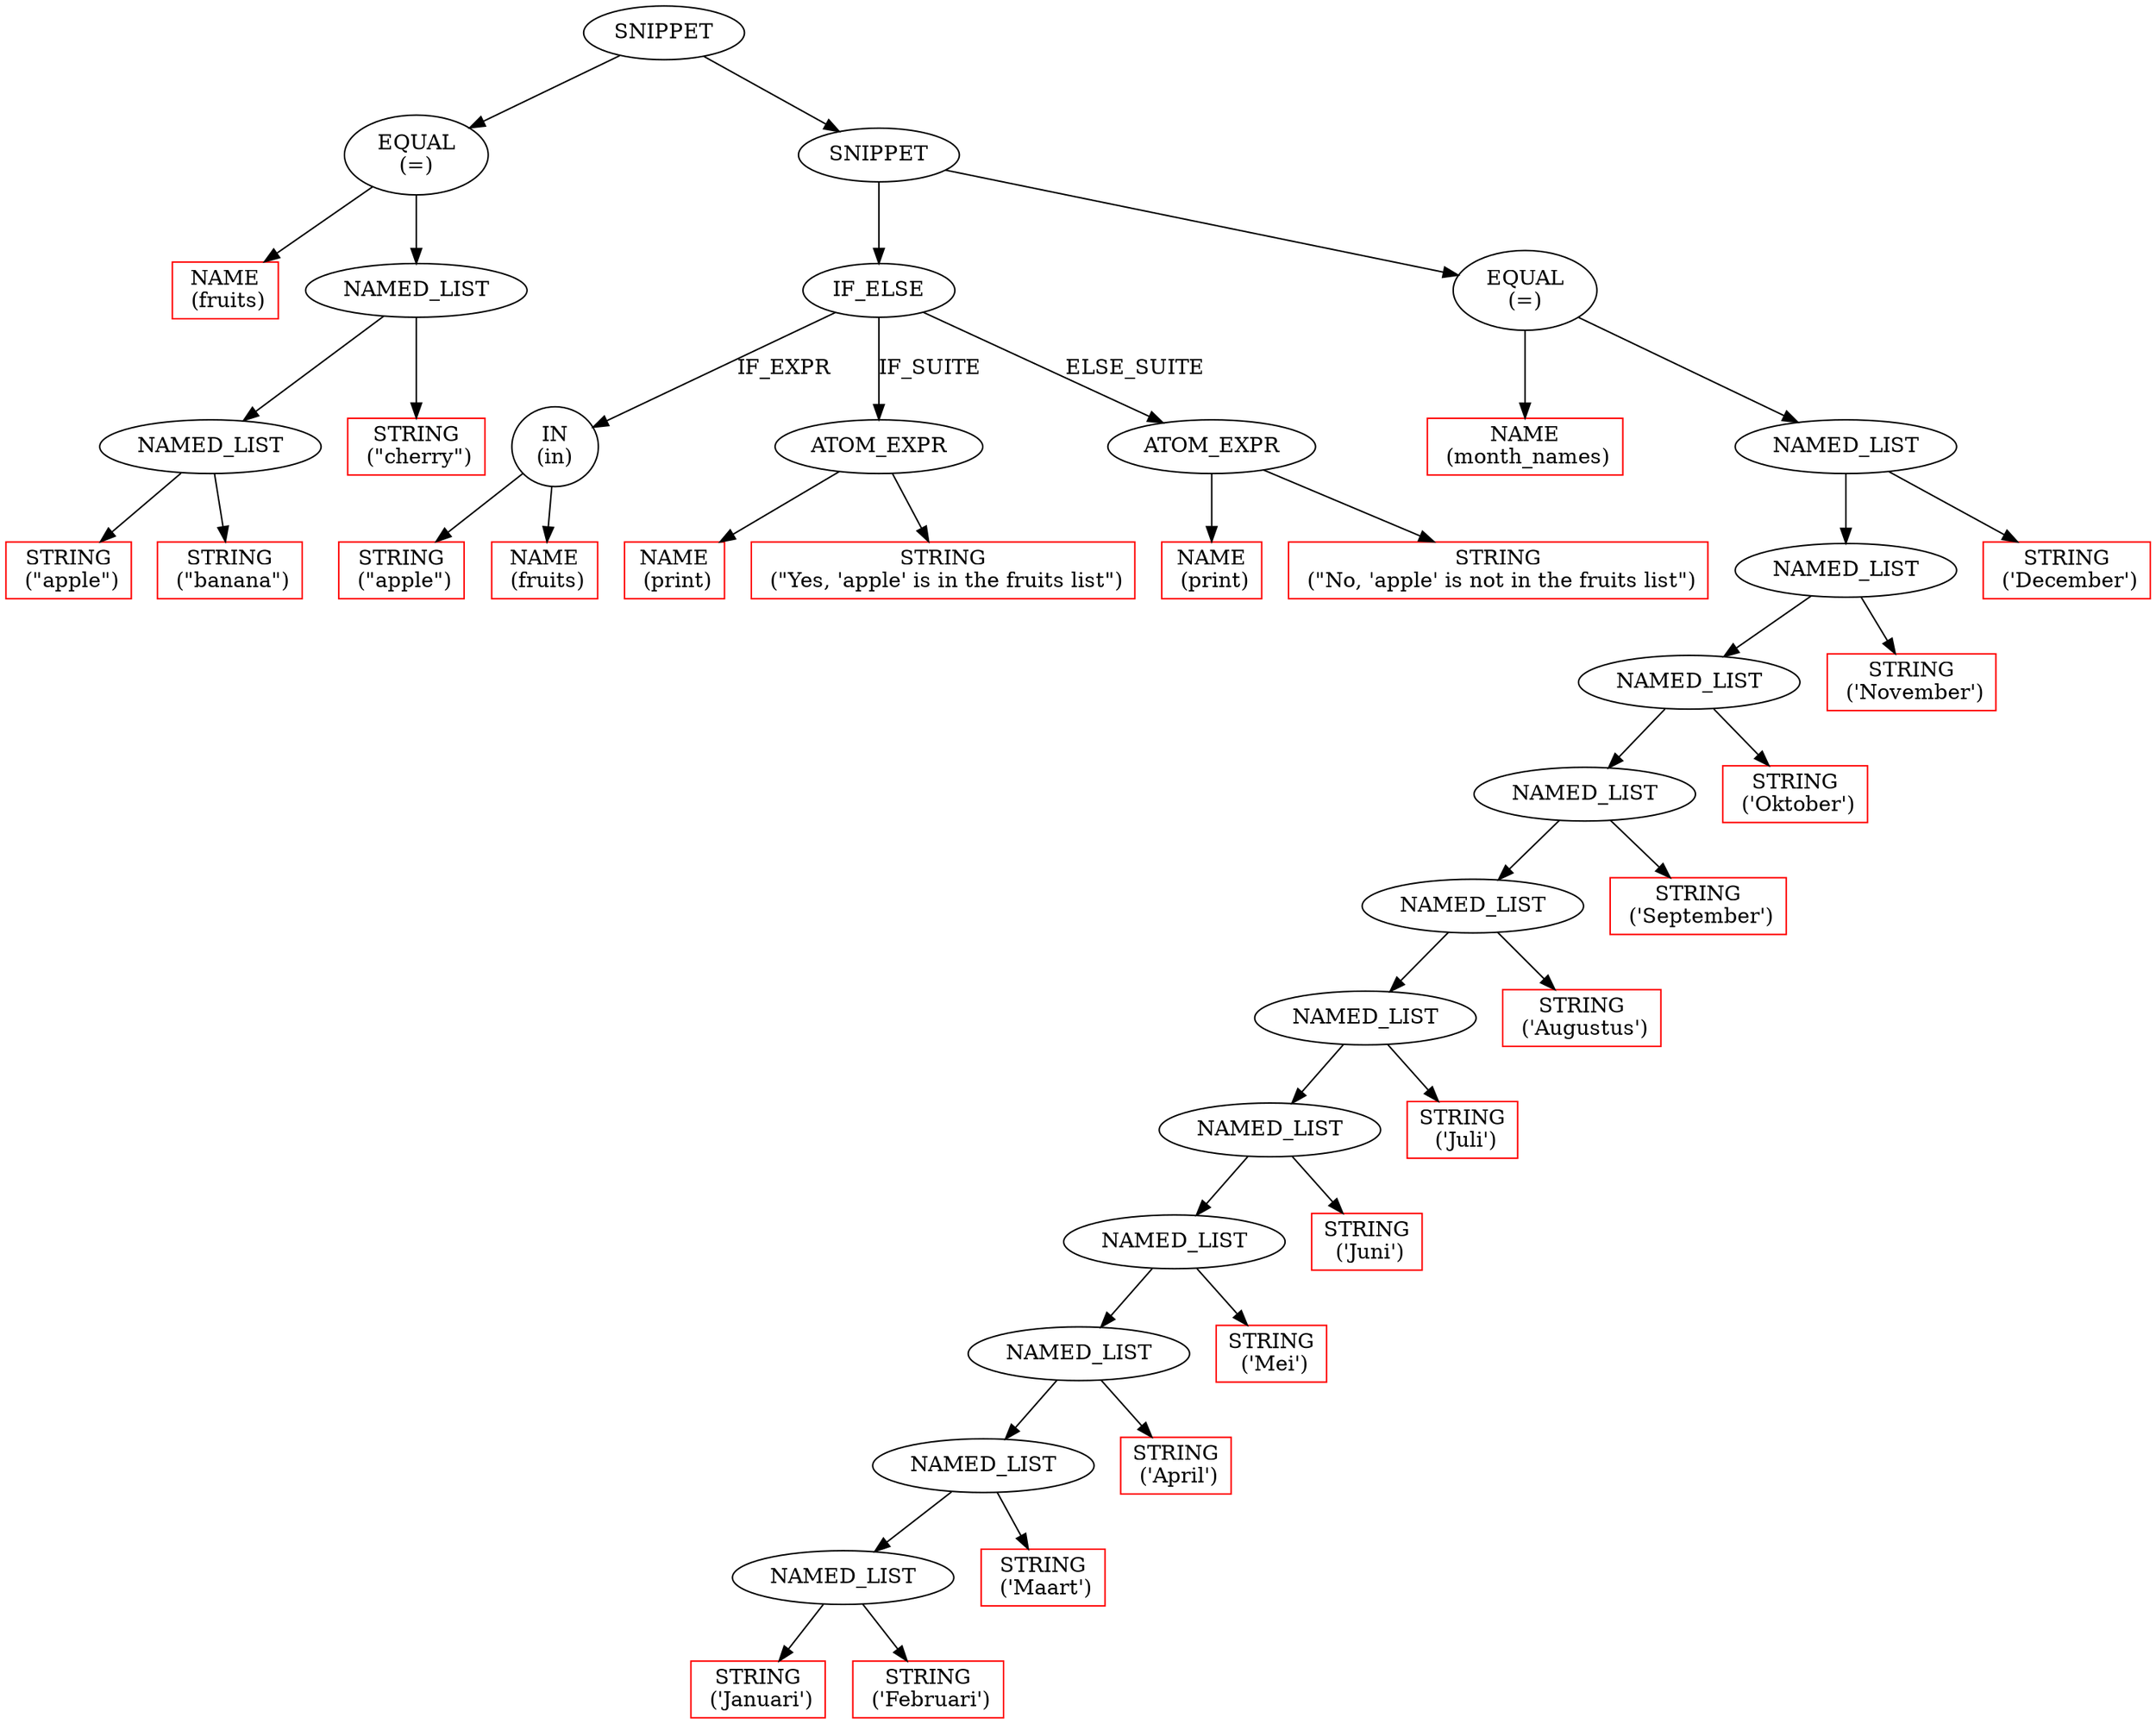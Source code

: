 


digraph ASTVisual {
 ordering = out ;
10 [ label="NAME
 (fruits)", color = "red", shape="box"]
20 [ label="STRING
 (\"apple\")", color = "red", shape="box"]
30 [ label="STRING
 (\"banana\")", color = "red", shape="box"]
40 [ label="NAMED_LIST"]
50 [ label="STRING
 (\"cherry\")", color = "red", shape="box"]
60 [ label="NAMED_LIST"]
70 [ label="EQUAL
(=)"]
80 [ label="STRING
 (\"apple\")", color = "red", shape="box"]
90 [ label="IN
(in)"]
100 [ label="NAME
 (fruits)", color = "red", shape="box"]
110 [ label="NAME
 (print)", color = "red", shape="box"]
120 [ label="STRING
 (\"Yes, 'apple' is in the fruits list\")", color = "red", shape="box"]
130 [ label="ATOM_EXPR"]
140 [ label="NAME
 (print)", color = "red", shape="box"]
150 [ label="STRING
 (\"No, 'apple' is not in the fruits list\")", color = "red", shape="box"]
160 [ label="ATOM_EXPR"]
170 [ label="IF_ELSE"]
180 [ label="NAME
 (month_names)", color = "red", shape="box"]
190 [ label="STRING
 ('Januari')", color = "red", shape="box"]
200 [ label="STRING
 ('Februari')", color = "red", shape="box"]
210 [ label="NAMED_LIST"]
220 [ label="STRING
 ('Maart')", color = "red", shape="box"]
230 [ label="NAMED_LIST"]
240 [ label="STRING
 ('April')", color = "red", shape="box"]
250 [ label="NAMED_LIST"]
260 [ label="STRING
 ('Mei')", color = "red", shape="box"]
270 [ label="NAMED_LIST"]
280 [ label="STRING
 ('Juni')", color = "red", shape="box"]
290 [ label="NAMED_LIST"]
300 [ label="STRING
 ('Juli')", color = "red", shape="box"]
310 [ label="NAMED_LIST"]
320 [ label="STRING
 ('Augustus')", color = "red", shape="box"]
330 [ label="NAMED_LIST"]
340 [ label="STRING
 ('September')", color = "red", shape="box"]
350 [ label="NAMED_LIST"]
360 [ label="STRING
 ('Oktober')", color = "red", shape="box"]
370 [ label="NAMED_LIST"]
380 [ label="STRING
 ('November')", color = "red", shape="box"]
390 [ label="NAMED_LIST"]
400 [ label="STRING
 ('December')", color = "red", shape="box"]
410 [ label="NAMED_LIST"]
420 [ label="EQUAL
(=)"]
430 [ label="SNIPPET"]
440 [ label="SNIPPET"]
40 -> 20[ label=""]
40 -> 30[ label=""]
60 -> 40[ label=""]
60 -> 50[ label=""]
70 -> 10[ label=""]
70 -> 60[ label=""]
90 -> 80[ label=""]
90 -> 100[ label=""]
130 -> 110[ label=""]
130 -> 120[ label=""]
160 -> 140[ label=""]
160 -> 150[ label=""]
170 -> 90[ label="IF_EXPR"]
170 -> 130[ label="IF_SUITE"]
170 -> 160[ label="ELSE_SUITE"]
210 -> 190[ label=""]
210 -> 200[ label=""]
230 -> 210[ label=""]
230 -> 220[ label=""]
250 -> 230[ label=""]
250 -> 240[ label=""]
270 -> 250[ label=""]
270 -> 260[ label=""]
290 -> 270[ label=""]
290 -> 280[ label=""]
310 -> 290[ label=""]
310 -> 300[ label=""]
330 -> 310[ label=""]
330 -> 320[ label=""]
350 -> 330[ label=""]
350 -> 340[ label=""]
370 -> 350[ label=""]
370 -> 360[ label=""]
390 -> 370[ label=""]
390 -> 380[ label=""]
410 -> 390[ label=""]
410 -> 400[ label=""]
420 -> 180[ label=""]
420 -> 410[ label=""]
430 -> 170[ label=""]
430 -> 420[ label=""]
440 -> 70[ label=""]
440 -> 430[ label=""]
  }
